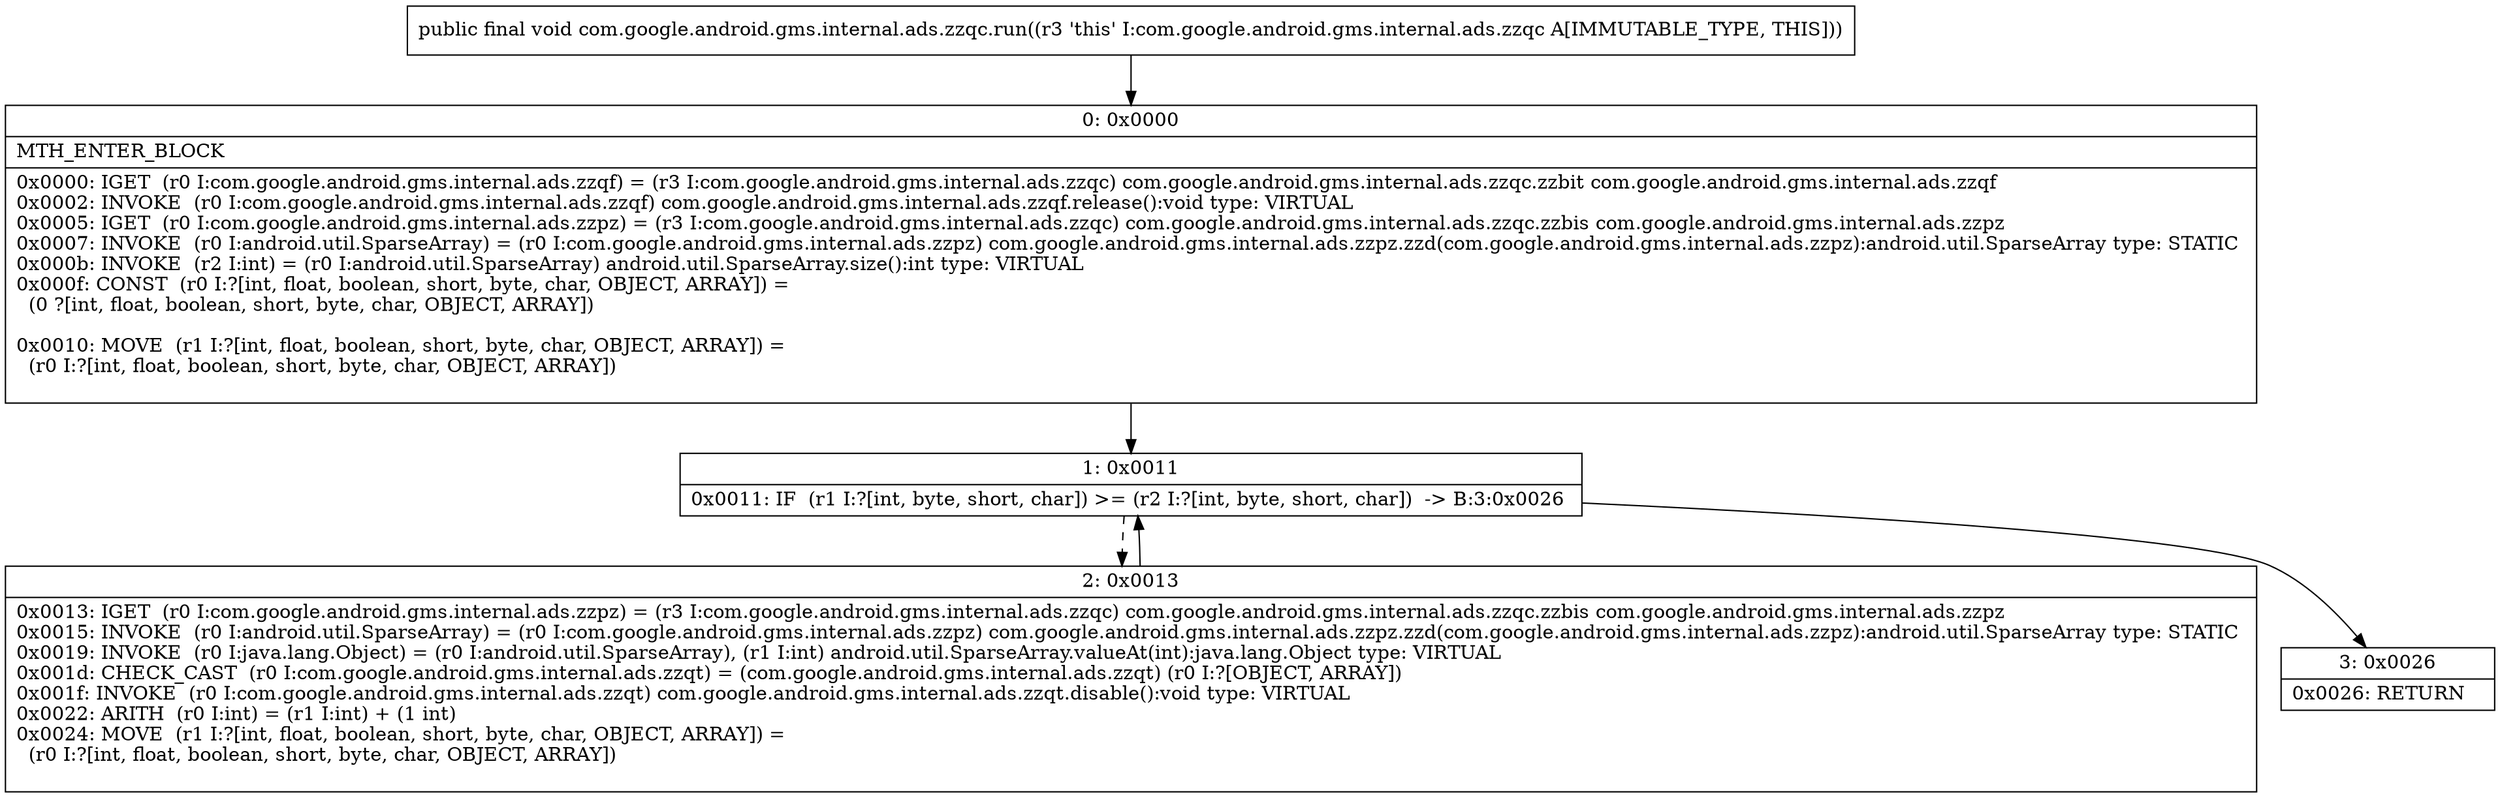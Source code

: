 digraph "CFG forcom.google.android.gms.internal.ads.zzqc.run()V" {
Node_0 [shape=record,label="{0\:\ 0x0000|MTH_ENTER_BLOCK\l|0x0000: IGET  (r0 I:com.google.android.gms.internal.ads.zzqf) = (r3 I:com.google.android.gms.internal.ads.zzqc) com.google.android.gms.internal.ads.zzqc.zzbit com.google.android.gms.internal.ads.zzqf \l0x0002: INVOKE  (r0 I:com.google.android.gms.internal.ads.zzqf) com.google.android.gms.internal.ads.zzqf.release():void type: VIRTUAL \l0x0005: IGET  (r0 I:com.google.android.gms.internal.ads.zzpz) = (r3 I:com.google.android.gms.internal.ads.zzqc) com.google.android.gms.internal.ads.zzqc.zzbis com.google.android.gms.internal.ads.zzpz \l0x0007: INVOKE  (r0 I:android.util.SparseArray) = (r0 I:com.google.android.gms.internal.ads.zzpz) com.google.android.gms.internal.ads.zzpz.zzd(com.google.android.gms.internal.ads.zzpz):android.util.SparseArray type: STATIC \l0x000b: INVOKE  (r2 I:int) = (r0 I:android.util.SparseArray) android.util.SparseArray.size():int type: VIRTUAL \l0x000f: CONST  (r0 I:?[int, float, boolean, short, byte, char, OBJECT, ARRAY]) = \l  (0 ?[int, float, boolean, short, byte, char, OBJECT, ARRAY])\l \l0x0010: MOVE  (r1 I:?[int, float, boolean, short, byte, char, OBJECT, ARRAY]) = \l  (r0 I:?[int, float, boolean, short, byte, char, OBJECT, ARRAY])\l \l}"];
Node_1 [shape=record,label="{1\:\ 0x0011|0x0011: IF  (r1 I:?[int, byte, short, char]) \>= (r2 I:?[int, byte, short, char])  \-\> B:3:0x0026 \l}"];
Node_2 [shape=record,label="{2\:\ 0x0013|0x0013: IGET  (r0 I:com.google.android.gms.internal.ads.zzpz) = (r3 I:com.google.android.gms.internal.ads.zzqc) com.google.android.gms.internal.ads.zzqc.zzbis com.google.android.gms.internal.ads.zzpz \l0x0015: INVOKE  (r0 I:android.util.SparseArray) = (r0 I:com.google.android.gms.internal.ads.zzpz) com.google.android.gms.internal.ads.zzpz.zzd(com.google.android.gms.internal.ads.zzpz):android.util.SparseArray type: STATIC \l0x0019: INVOKE  (r0 I:java.lang.Object) = (r0 I:android.util.SparseArray), (r1 I:int) android.util.SparseArray.valueAt(int):java.lang.Object type: VIRTUAL \l0x001d: CHECK_CAST  (r0 I:com.google.android.gms.internal.ads.zzqt) = (com.google.android.gms.internal.ads.zzqt) (r0 I:?[OBJECT, ARRAY]) \l0x001f: INVOKE  (r0 I:com.google.android.gms.internal.ads.zzqt) com.google.android.gms.internal.ads.zzqt.disable():void type: VIRTUAL \l0x0022: ARITH  (r0 I:int) = (r1 I:int) + (1 int) \l0x0024: MOVE  (r1 I:?[int, float, boolean, short, byte, char, OBJECT, ARRAY]) = \l  (r0 I:?[int, float, boolean, short, byte, char, OBJECT, ARRAY])\l \l}"];
Node_3 [shape=record,label="{3\:\ 0x0026|0x0026: RETURN   \l}"];
MethodNode[shape=record,label="{public final void com.google.android.gms.internal.ads.zzqc.run((r3 'this' I:com.google.android.gms.internal.ads.zzqc A[IMMUTABLE_TYPE, THIS])) }"];
MethodNode -> Node_0;
Node_0 -> Node_1;
Node_1 -> Node_2[style=dashed];
Node_1 -> Node_3;
Node_2 -> Node_1;
}

